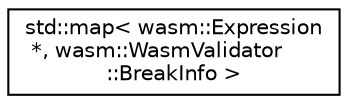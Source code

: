 digraph "Graphical Class Hierarchy"
{
  edge [fontname="Helvetica",fontsize="10",labelfontname="Helvetica",labelfontsize="10"];
  node [fontname="Helvetica",fontsize="10",shape=record];
  rankdir="LR";
  Node0 [label="std::map\< wasm::Expression\l *, wasm::WasmValidator\l::BreakInfo \>",height=0.2,width=0.4,color="black", fillcolor="white", style="filled",URL="$classstd_1_1map.html"];
}
